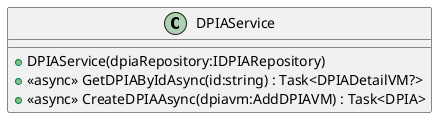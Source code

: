 @startuml
class DPIAService {
    + DPIAService(dpiaRepository:IDPIARepository)
    + <<async>> GetDPIAByIdAsync(id:string) : Task<DPIADetailVM?>
    + <<async>> CreateDPIAAsync(dpiavm:AddDPIAVM) : Task<DPIA>
}
@enduml
